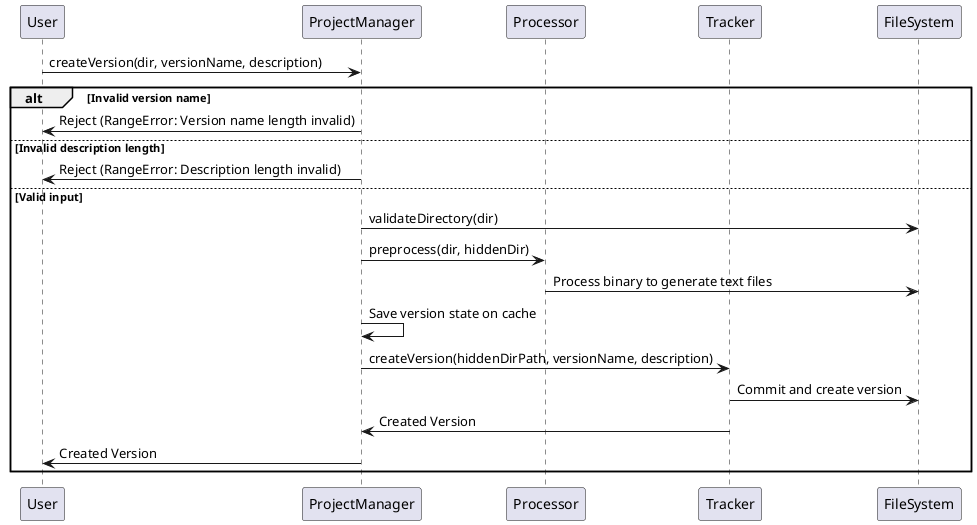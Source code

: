 @startuml
participant User
participant ProjectManager
participant Processor
participant Tracker
participant FileSystem as FS

User -> ProjectManager : createVersion(dir, versionName, description)
alt Invalid version name
    ProjectManager -> User : Reject (RangeError: Version name length invalid)
else Invalid description length
    ProjectManager -> User : Reject (RangeError: Description length invalid)
else Valid input
    ProjectManager -> FS : validateDirectory(dir)
    ProjectManager -> Processor : preprocess(dir, hiddenDir)
    Processor -> FS : Process binary to generate text files
    ProjectManager -> ProjectManager : Save version state on cache
    ProjectManager -> Tracker : createVersion(hiddenDirPath, versionName, description)
    Tracker -> FS : Commit and create version
    Tracker -> ProjectManager: Created Version
    ProjectManager -> User: Created Version
end
@enduml
